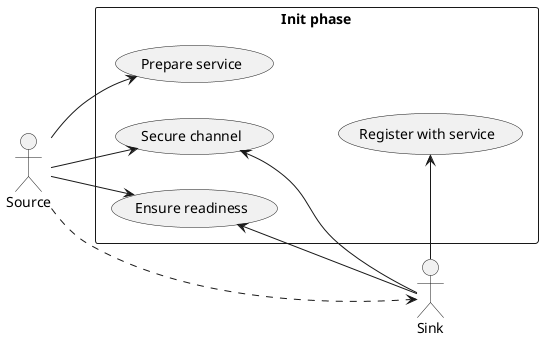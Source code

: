 @startuml
left to right direction
Source ..> Sink 
rectangle "Init phase" {
    Source -> (Prepare service)
    (Prepare service) -[hidden]-(Register with service)
    (Register with service) <- Sink
    Source -> (Secure channel)
    (Secure channel) <-- Sink 
    Source --> (Ensure readiness) 
    (Ensure readiness) <- Sink
}
@enduml